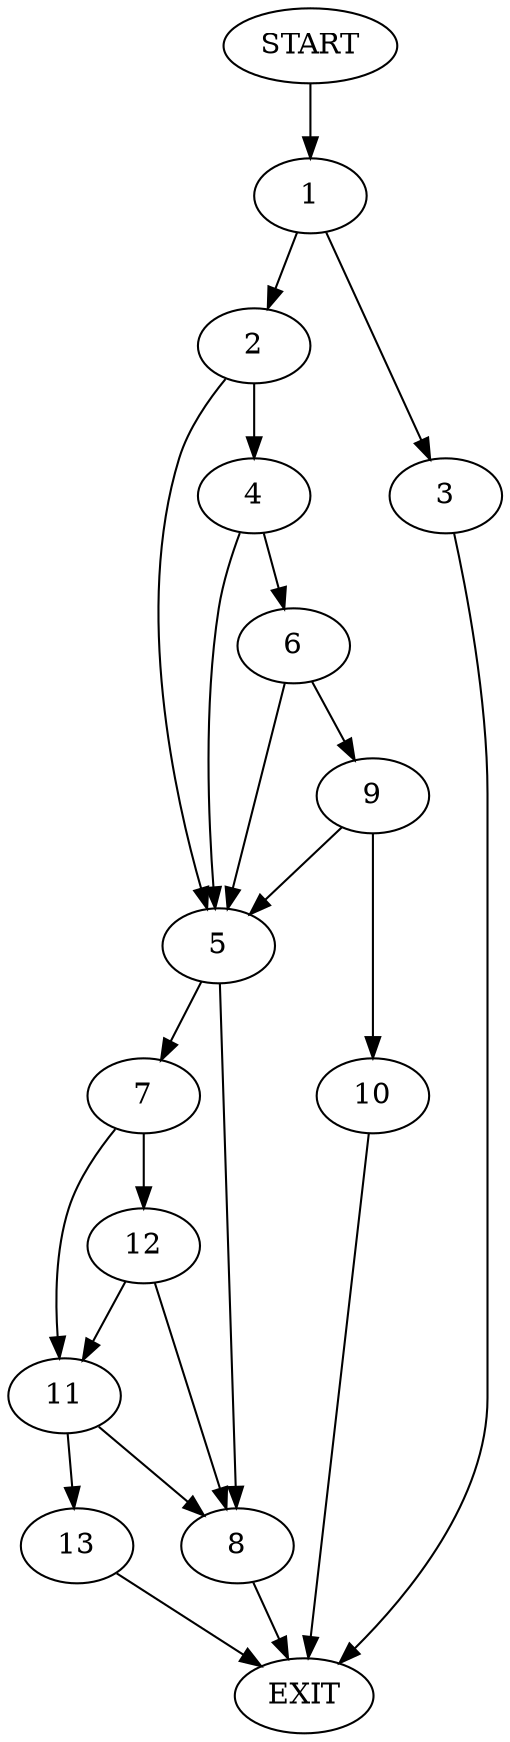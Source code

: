 digraph {
0 [label="START"]
14 [label="EXIT"]
0 -> 1
1 -> 2
1 -> 3
3 -> 14
2 -> 4
2 -> 5
4 -> 6
4 -> 5
5 -> 7
5 -> 8
6 -> 9
6 -> 5
9 -> 10
9 -> 5
10 -> 14
8 -> 14
7 -> 11
7 -> 12
11 -> 13
11 -> 8
12 -> 8
12 -> 11
13 -> 14
}
